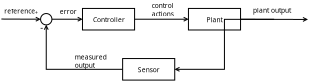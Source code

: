 <?xml version="1.0" encoding="UTF-8"?>
<dia:diagram xmlns:dia="http://www.lysator.liu.se/~alla/dia/">
  <dia:layer name="Background" visible="true" active="true">
    <dia:object type="Flowchart - Box" version="0" id="O0">
      <dia:attribute name="obj_pos">
        <dia:point val="10.75,3.945"/>
      </dia:attribute>
      <dia:attribute name="obj_bb">
        <dia:rectangle val="10.7,3.895;17.45,6.745"/>
      </dia:attribute>
      <dia:attribute name="elem_corner">
        <dia:point val="10.75,3.945"/>
      </dia:attribute>
      <dia:attribute name="elem_width">
        <dia:real val="6.65"/>
      </dia:attribute>
      <dia:attribute name="elem_height">
        <dia:real val="2.75"/>
      </dia:attribute>
      <dia:attribute name="border_width">
        <dia:real val="0.1"/>
      </dia:attribute>
      <dia:attribute name="show_background">
        <dia:boolean val="true"/>
      </dia:attribute>
      <dia:attribute name="padding">
        <dia:real val="0.5"/>
      </dia:attribute>
      <dia:attribute name="text">
        <dia:composite type="text">
          <dia:attribute name="string">
            <dia:string>#Controller#</dia:string>
          </dia:attribute>
          <dia:attribute name="font">
            <dia:font family="sans" style="0" name="Helvetica"/>
          </dia:attribute>
          <dia:attribute name="height">
            <dia:real val="1.058"/>
          </dia:attribute>
          <dia:attribute name="pos">
            <dia:point val="14.075,5.578"/>
          </dia:attribute>
          <dia:attribute name="color">
            <dia:color val="#000000"/>
          </dia:attribute>
          <dia:attribute name="alignment">
            <dia:enum val="1"/>
          </dia:attribute>
        </dia:composite>
      </dia:attribute>
    </dia:object>
    <dia:object type="Flowchart - Box" version="0" id="O1">
      <dia:attribute name="obj_pos">
        <dia:point val="24.275,3.945"/>
      </dia:attribute>
      <dia:attribute name="obj_bb">
        <dia:rectangle val="24.225,3.895;30.975,6.745"/>
      </dia:attribute>
      <dia:attribute name="elem_corner">
        <dia:point val="24.275,3.945"/>
      </dia:attribute>
      <dia:attribute name="elem_width">
        <dia:real val="6.65"/>
      </dia:attribute>
      <dia:attribute name="elem_height">
        <dia:real val="2.75"/>
      </dia:attribute>
      <dia:attribute name="border_width">
        <dia:real val="0.1"/>
      </dia:attribute>
      <dia:attribute name="show_background">
        <dia:boolean val="true"/>
      </dia:attribute>
      <dia:attribute name="padding">
        <dia:real val="0.5"/>
      </dia:attribute>
      <dia:attribute name="text">
        <dia:composite type="text">
          <dia:attribute name="string">
            <dia:string>#Plant#</dia:string>
          </dia:attribute>
          <dia:attribute name="font">
            <dia:font family="sans" style="0" name="Helvetica"/>
          </dia:attribute>
          <dia:attribute name="height">
            <dia:real val="1.058"/>
          </dia:attribute>
          <dia:attribute name="pos">
            <dia:point val="27.6,5.578"/>
          </dia:attribute>
          <dia:attribute name="color">
            <dia:color val="#000000"/>
          </dia:attribute>
          <dia:attribute name="alignment">
            <dia:enum val="1"/>
          </dia:attribute>
        </dia:composite>
      </dia:attribute>
    </dia:object>
    <dia:object type="Flowchart - Box" version="0" id="O2">
      <dia:attribute name="obj_pos">
        <dia:point val="15.875,10.34"/>
      </dia:attribute>
      <dia:attribute name="obj_bb">
        <dia:rectangle val="15.825,10.29;22.575,13.14"/>
      </dia:attribute>
      <dia:attribute name="elem_corner">
        <dia:point val="15.875,10.34"/>
      </dia:attribute>
      <dia:attribute name="elem_width">
        <dia:real val="6.65"/>
      </dia:attribute>
      <dia:attribute name="elem_height">
        <dia:real val="2.75"/>
      </dia:attribute>
      <dia:attribute name="border_width">
        <dia:real val="0.1"/>
      </dia:attribute>
      <dia:attribute name="show_background">
        <dia:boolean val="true"/>
      </dia:attribute>
      <dia:attribute name="padding">
        <dia:real val="0.5"/>
      </dia:attribute>
      <dia:attribute name="text">
        <dia:composite type="text">
          <dia:attribute name="string">
            <dia:string>#Sensor#</dia:string>
          </dia:attribute>
          <dia:attribute name="font">
            <dia:font family="sans" style="0" name="Helvetica"/>
          </dia:attribute>
          <dia:attribute name="height">
            <dia:real val="1.058"/>
          </dia:attribute>
          <dia:attribute name="pos">
            <dia:point val="19.2,11.973"/>
          </dia:attribute>
          <dia:attribute name="color">
            <dia:color val="#000000"/>
          </dia:attribute>
          <dia:attribute name="alignment">
            <dia:enum val="1"/>
          </dia:attribute>
        </dia:composite>
      </dia:attribute>
    </dia:object>
    <dia:object type="Standard - Line" version="0" id="O3">
      <dia:attribute name="obj_pos">
        <dia:point val="17.4,5.32"/>
      </dia:attribute>
      <dia:attribute name="obj_bb">
        <dia:rectangle val="17.35,4.989;24.387,5.651"/>
      </dia:attribute>
      <dia:attribute name="conn_endpoints">
        <dia:point val="17.4,5.32"/>
        <dia:point val="24.275,5.32"/>
      </dia:attribute>
      <dia:attribute name="numcp">
        <dia:int val="1"/>
      </dia:attribute>
      <dia:attribute name="end_arrow">
        <dia:enum val="1"/>
      </dia:attribute>
      <dia:attribute name="end_arrow_length">
        <dia:real val="0.5"/>
      </dia:attribute>
      <dia:attribute name="end_arrow_width">
        <dia:real val="0.5"/>
      </dia:attribute>
      <dia:connections>
        <dia:connection handle="0" to="O0" connection="8"/>
        <dia:connection handle="1" to="O1" connection="7"/>
      </dia:connections>
    </dia:object>
    <dia:object type="Standard - Line" version="0" id="O4">
      <dia:attribute name="obj_pos">
        <dia:point val="30.925,5.32"/>
      </dia:attribute>
      <dia:attribute name="obj_bb">
        <dia:rectangle val="30.875,5.017;39.612,5.679"/>
      </dia:attribute>
      <dia:attribute name="conn_endpoints">
        <dia:point val="30.925,5.32"/>
        <dia:point val="39.5,5.35"/>
      </dia:attribute>
      <dia:attribute name="numcp">
        <dia:int val="1"/>
      </dia:attribute>
      <dia:attribute name="end_arrow">
        <dia:enum val="1"/>
      </dia:attribute>
      <dia:attribute name="end_arrow_length">
        <dia:real val="0.5"/>
      </dia:attribute>
      <dia:attribute name="end_arrow_width">
        <dia:real val="0.5"/>
      </dia:attribute>
      <dia:connections>
        <dia:connection handle="0" to="O1" connection="8"/>
      </dia:connections>
    </dia:object>
    <dia:object type="Standard - ZigZagLine" version="1" id="O5">
      <dia:attribute name="obj_pos">
        <dia:point val="35.212,5.335"/>
      </dia:attribute>
      <dia:attribute name="obj_bb">
        <dia:rectangle val="22.413,5.285;35.263,12.046"/>
      </dia:attribute>
      <dia:attribute name="orth_points">
        <dia:point val="35.212,5.335"/>
        <dia:point val="35.212,11.715"/>
        <dia:point val="22.525,11.715"/>
      </dia:attribute>
      <dia:attribute name="orth_orient">
        <dia:enum val="1"/>
        <dia:enum val="0"/>
      </dia:attribute>
      <dia:attribute name="autorouting">
        <dia:boolean val="true"/>
      </dia:attribute>
      <dia:attribute name="end_arrow">
        <dia:enum val="1"/>
      </dia:attribute>
      <dia:attribute name="end_arrow_length">
        <dia:real val="0.5"/>
      </dia:attribute>
      <dia:attribute name="end_arrow_width">
        <dia:real val="0.5"/>
      </dia:attribute>
      <dia:connections>
        <dia:connection handle="0" to="O4" connection="0"/>
        <dia:connection handle="1" to="O2" connection="8"/>
      </dia:connections>
    </dia:object>
    <dia:object type="Standard - Ellipse" version="0" id="O6">
      <dia:attribute name="obj_pos">
        <dia:point val="5.4,4.595"/>
      </dia:attribute>
      <dia:attribute name="obj_bb">
        <dia:rectangle val="5.35,4.545;6.9,6.095"/>
      </dia:attribute>
      <dia:attribute name="elem_corner">
        <dia:point val="5.4,4.595"/>
      </dia:attribute>
      <dia:attribute name="elem_width">
        <dia:real val="1.45"/>
      </dia:attribute>
      <dia:attribute name="elem_height">
        <dia:real val="1.45"/>
      </dia:attribute>
      <dia:attribute name="aspect">
        <dia:enum val="2"/>
      </dia:attribute>
    </dia:object>
    <dia:object type="Standard - Line" version="0" id="O7">
      <dia:attribute name="obj_pos">
        <dia:point val="6.85,5.32"/>
      </dia:attribute>
      <dia:attribute name="obj_bb">
        <dia:rectangle val="6.8,4.989;10.862,5.651"/>
      </dia:attribute>
      <dia:attribute name="conn_endpoints">
        <dia:point val="6.85,5.32"/>
        <dia:point val="10.75,5.32"/>
      </dia:attribute>
      <dia:attribute name="numcp">
        <dia:int val="1"/>
      </dia:attribute>
      <dia:attribute name="end_arrow">
        <dia:enum val="1"/>
      </dia:attribute>
      <dia:attribute name="end_arrow_length">
        <dia:real val="0.5"/>
      </dia:attribute>
      <dia:attribute name="end_arrow_width">
        <dia:real val="0.5"/>
      </dia:attribute>
      <dia:connections>
        <dia:connection handle="0" to="O6" connection="4"/>
        <dia:connection handle="1" to="O0" connection="7"/>
      </dia:connections>
    </dia:object>
    <dia:object type="Standard - Line" version="0" id="O8">
      <dia:attribute name="obj_pos">
        <dia:point val="0.4,5.3"/>
      </dia:attribute>
      <dia:attribute name="obj_bb">
        <dia:rectangle val="0.35,4.987;5.512,5.649"/>
      </dia:attribute>
      <dia:attribute name="conn_endpoints">
        <dia:point val="0.4,5.3"/>
        <dia:point val="5.4,5.32"/>
      </dia:attribute>
      <dia:attribute name="numcp">
        <dia:int val="1"/>
      </dia:attribute>
      <dia:attribute name="end_arrow">
        <dia:enum val="1"/>
      </dia:attribute>
      <dia:attribute name="end_arrow_length">
        <dia:real val="0.5"/>
      </dia:attribute>
      <dia:attribute name="end_arrow_width">
        <dia:real val="0.5"/>
      </dia:attribute>
      <dia:connections>
        <dia:connection handle="1" to="O6" connection="3"/>
      </dia:connections>
    </dia:object>
    <dia:object type="Standard - ZigZagLine" version="1" id="O9">
      <dia:attribute name="obj_pos">
        <dia:point val="15.875,11.715"/>
      </dia:attribute>
      <dia:attribute name="obj_bb">
        <dia:rectangle val="5.794,5.933;15.925,11.765"/>
      </dia:attribute>
      <dia:attribute name="orth_points">
        <dia:point val="15.875,11.715"/>
        <dia:point val="6.125,11.715"/>
        <dia:point val="6.125,6.045"/>
      </dia:attribute>
      <dia:attribute name="orth_orient">
        <dia:enum val="0"/>
        <dia:enum val="1"/>
      </dia:attribute>
      <dia:attribute name="autorouting">
        <dia:boolean val="true"/>
      </dia:attribute>
      <dia:attribute name="end_arrow">
        <dia:enum val="1"/>
      </dia:attribute>
      <dia:attribute name="end_arrow_length">
        <dia:real val="0.5"/>
      </dia:attribute>
      <dia:attribute name="end_arrow_width">
        <dia:real val="0.5"/>
      </dia:attribute>
      <dia:connections>
        <dia:connection handle="0" to="O2" connection="7"/>
        <dia:connection handle="1" to="O6" connection="6"/>
      </dia:connections>
    </dia:object>
    <dia:object type="Standard - Text" version="1" id="O10">
      <dia:attribute name="obj_pos">
        <dia:point val="4.7,4.75"/>
      </dia:attribute>
      <dia:attribute name="obj_bb">
        <dia:rectangle val="4.7,4.155;5.237,4.9"/>
      </dia:attribute>
      <dia:attribute name="text">
        <dia:composite type="text">
          <dia:attribute name="string">
            <dia:string>#+#</dia:string>
          </dia:attribute>
          <dia:attribute name="font">
            <dia:font family="sans" style="0" name="Helvetica"/>
          </dia:attribute>
          <dia:attribute name="height">
            <dia:real val="0.8"/>
          </dia:attribute>
          <dia:attribute name="pos">
            <dia:point val="4.7,4.75"/>
          </dia:attribute>
          <dia:attribute name="color">
            <dia:color val="#000000"/>
          </dia:attribute>
          <dia:attribute name="alignment">
            <dia:enum val="0"/>
          </dia:attribute>
        </dia:composite>
      </dia:attribute>
      <dia:attribute name="valign">
        <dia:enum val="3"/>
      </dia:attribute>
    </dia:object>
    <dia:object type="Standard - Text" version="1" id="O11">
      <dia:attribute name="obj_pos">
        <dia:point val="5.35,6.8"/>
      </dia:attribute>
      <dia:attribute name="obj_bb">
        <dia:rectangle val="5.35,5.75;5.758,7.067"/>
      </dia:attribute>
      <dia:attribute name="text">
        <dia:composite type="text">
          <dia:attribute name="string">
            <dia:string>#-#</dia:string>
          </dia:attribute>
          <dia:attribute name="font">
            <dia:font family="sans" style="0" name="Helvetica"/>
          </dia:attribute>
          <dia:attribute name="height">
            <dia:real val="1.411"/>
          </dia:attribute>
          <dia:attribute name="pos">
            <dia:point val="5.35,6.8"/>
          </dia:attribute>
          <dia:attribute name="color">
            <dia:color val="#000000"/>
          </dia:attribute>
          <dia:attribute name="alignment">
            <dia:enum val="0"/>
          </dia:attribute>
        </dia:composite>
      </dia:attribute>
      <dia:attribute name="valign">
        <dia:enum val="3"/>
      </dia:attribute>
    </dia:object>
    <dia:object type="Standard - Text" version="1" id="O12">
      <dia:attribute name="obj_pos">
        <dia:point val="0.75,4.6"/>
      </dia:attribute>
      <dia:attribute name="obj_bb">
        <dia:rectangle val="0.75,3.812;4.835,4.8"/>
      </dia:attribute>
      <dia:attribute name="text">
        <dia:composite type="text">
          <dia:attribute name="string">
            <dia:string>#reference#</dia:string>
          </dia:attribute>
          <dia:attribute name="font">
            <dia:font family="sans" style="0" name="Helvetica"/>
          </dia:attribute>
          <dia:attribute name="height">
            <dia:real val="1.058"/>
          </dia:attribute>
          <dia:attribute name="pos">
            <dia:point val="0.75,4.6"/>
          </dia:attribute>
          <dia:attribute name="color">
            <dia:color val="#000000"/>
          </dia:attribute>
          <dia:attribute name="alignment">
            <dia:enum val="0"/>
          </dia:attribute>
        </dia:composite>
      </dia:attribute>
      <dia:attribute name="valign">
        <dia:enum val="3"/>
      </dia:attribute>
    </dia:object>
    <dia:object type="Standard - Text" version="1" id="O13">
      <dia:attribute name="obj_pos">
        <dia:point val="7.85,4.65"/>
      </dia:attribute>
      <dia:attribute name="obj_bb">
        <dia:rectangle val="7.85,3.862;9.932,4.85"/>
      </dia:attribute>
      <dia:attribute name="text">
        <dia:composite type="text">
          <dia:attribute name="string">
            <dia:string>#error#</dia:string>
          </dia:attribute>
          <dia:attribute name="font">
            <dia:font family="sans" style="0" name="Helvetica"/>
          </dia:attribute>
          <dia:attribute name="height">
            <dia:real val="1.058"/>
          </dia:attribute>
          <dia:attribute name="pos">
            <dia:point val="7.85,4.65"/>
          </dia:attribute>
          <dia:attribute name="color">
            <dia:color val="#000000"/>
          </dia:attribute>
          <dia:attribute name="alignment">
            <dia:enum val="0"/>
          </dia:attribute>
        </dia:composite>
      </dia:attribute>
      <dia:attribute name="valign">
        <dia:enum val="3"/>
      </dia:attribute>
    </dia:object>
    <dia:object type="Standard - Text" version="1" id="O14">
      <dia:attribute name="obj_pos">
        <dia:point val="19.6,3.9"/>
      </dia:attribute>
      <dia:attribute name="obj_bb">
        <dia:rectangle val="19.6,3.112;22.65,5.158"/>
      </dia:attribute>
      <dia:attribute name="text">
        <dia:composite type="text">
          <dia:attribute name="string">
            <dia:string>#control
actions#</dia:string>
          </dia:attribute>
          <dia:attribute name="font">
            <dia:font family="sans" style="0" name="Helvetica"/>
          </dia:attribute>
          <dia:attribute name="height">
            <dia:real val="1.058"/>
          </dia:attribute>
          <dia:attribute name="pos">
            <dia:point val="19.6,3.9"/>
          </dia:attribute>
          <dia:attribute name="color">
            <dia:color val="#000000"/>
          </dia:attribute>
          <dia:attribute name="alignment">
            <dia:enum val="0"/>
          </dia:attribute>
        </dia:composite>
      </dia:attribute>
      <dia:attribute name="valign">
        <dia:enum val="3"/>
      </dia:attribute>
    </dia:object>
    <dia:object type="Standard - Text" version="1" id="O15">
      <dia:attribute name="obj_pos">
        <dia:point val="32.5,4.5"/>
      </dia:attribute>
      <dia:attribute name="obj_bb">
        <dia:rectangle val="32.5,3.712;37.727,4.7"/>
      </dia:attribute>
      <dia:attribute name="text">
        <dia:composite type="text">
          <dia:attribute name="string">
            <dia:string>#plant output#</dia:string>
          </dia:attribute>
          <dia:attribute name="font">
            <dia:font family="sans" style="0" name="Helvetica"/>
          </dia:attribute>
          <dia:attribute name="height">
            <dia:real val="1.058"/>
          </dia:attribute>
          <dia:attribute name="pos">
            <dia:point val="32.5,4.5"/>
          </dia:attribute>
          <dia:attribute name="color">
            <dia:color val="#000000"/>
          </dia:attribute>
          <dia:attribute name="alignment">
            <dia:enum val="0"/>
          </dia:attribute>
        </dia:composite>
      </dia:attribute>
      <dia:attribute name="valign">
        <dia:enum val="3"/>
      </dia:attribute>
    </dia:object>
    <dia:object type="Standard - Text" version="1" id="O16">
      <dia:attribute name="obj_pos">
        <dia:point val="9.75,10.45"/>
      </dia:attribute>
      <dia:attribute name="obj_bb">
        <dia:rectangle val="9.75,9.662;14.005,11.708"/>
      </dia:attribute>
      <dia:attribute name="text">
        <dia:composite type="text">
          <dia:attribute name="string">
            <dia:string>#measured
output#</dia:string>
          </dia:attribute>
          <dia:attribute name="font">
            <dia:font family="sans" style="0" name="Helvetica"/>
          </dia:attribute>
          <dia:attribute name="height">
            <dia:real val="1.058"/>
          </dia:attribute>
          <dia:attribute name="pos">
            <dia:point val="9.75,10.45"/>
          </dia:attribute>
          <dia:attribute name="color">
            <dia:color val="#000000"/>
          </dia:attribute>
          <dia:attribute name="alignment">
            <dia:enum val="0"/>
          </dia:attribute>
        </dia:composite>
      </dia:attribute>
      <dia:attribute name="valign">
        <dia:enum val="3"/>
      </dia:attribute>
    </dia:object>
  </dia:layer>
</dia:diagram>
